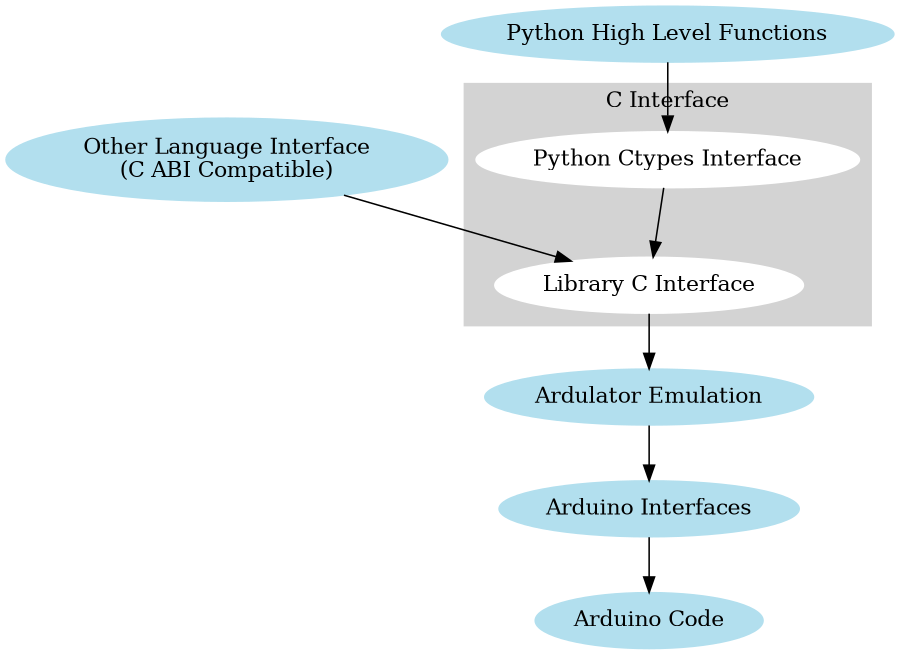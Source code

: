 digraph arch {
        subgraph cluster {
                node [style=filled, color=white];
                style=filled;
                color=lightgrey;
                "Python Ctypes Interface" -> "Library C Interface";
                label = "C Interface";
        }
        size="6,6";
        node [color=lightblue2, style=filled];
        "Python High Level Functions" -> "Python Ctypes Interface";
        "Other Language Interface\n(C ABI Compatible)" -> "Library C Interface";
        "Library C Interface" -> "Ardulator Emulation";
        "Ardulator Emulation" -> "Arduino Interfaces";
        "Arduino Interfaces" -> "Arduino Code";
}
